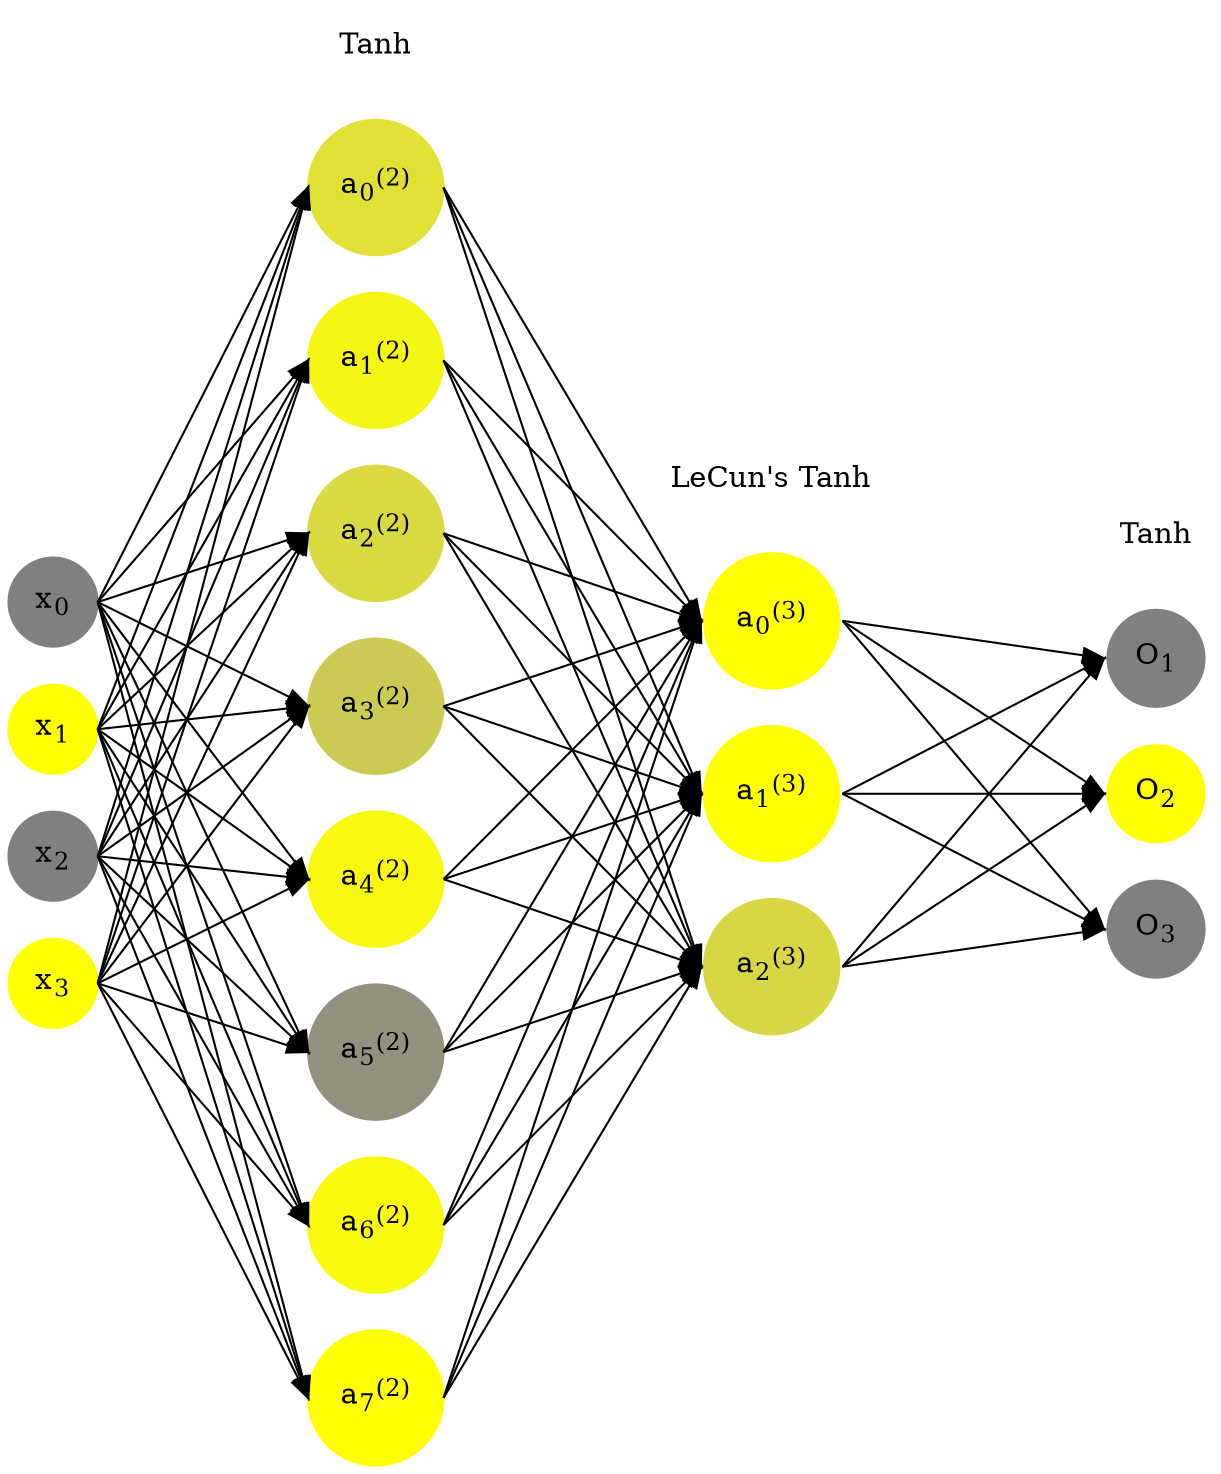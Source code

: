 digraph G {
	rankdir = LR;
	splines=false;
	edge[style=invis];
	ranksep= 1.4;
	{
	node [shape=circle, color="0.1667, 0.0, 0.5", style=filled, fillcolor="0.1667, 0.0, 0.5"];
	x0 [label=<x<sub>0</sub>>];
	}
	{
	node [shape=circle, color="0.1667, 1.0, 1.0", style=filled, fillcolor="0.1667, 1.0, 1.0"];
	x1 [label=<x<sub>1</sub>>];
	}
	{
	node [shape=circle, color="0.1667, 0.0, 0.5", style=filled, fillcolor="0.1667, 0.0, 0.5"];
	x2 [label=<x<sub>2</sub>>];
	}
	{
	node [shape=circle, color="0.1667, 1.0, 1.0", style=filled, fillcolor="0.1667, 1.0, 1.0"];
	x3 [label=<x<sub>3</sub>>];
	}
	{
	node [shape=circle, color="0.1667, 0.765233, 0.882616", style=filled, fillcolor="0.1667, 0.765233, 0.882616"];
	a02 [label=<a<sub>0</sub><sup>(2)</sup>>];
	}
	{
	node [shape=circle, color="0.1667, 0.917425, 0.958712", style=filled, fillcolor="0.1667, 0.917425, 0.958712"];
	a12 [label=<a<sub>1</sub><sup>(2)</sup>>];
	}
	{
	node [shape=circle, color="0.1667, 0.698758, 0.849379", style=filled, fillcolor="0.1667, 0.698758, 0.849379"];
	a22 [label=<a<sub>2</sub><sup>(2)</sup>>];
	}
	{
	node [shape=circle, color="0.1667, 0.588233, 0.794116", style=filled, fillcolor="0.1667, 0.588233, 0.794116"];
	a32 [label=<a<sub>3</sub><sup>(2)</sup>>];
	}
	{
	node [shape=circle, color="0.1667, 0.933161, 0.966581", style=filled, fillcolor="0.1667, 0.933161, 0.966581"];
	a42 [label=<a<sub>4</sub><sup>(2)</sup>>];
	}
	{
	node [shape=circle, color="0.1667, 0.139023, 0.569511", style=filled, fillcolor="0.1667, 0.139023, 0.569511"];
	a52 [label=<a<sub>5</sub><sup>(2)</sup>>];
	}
	{
	node [shape=circle, color="0.1667, 0.952077, 0.976038", style=filled, fillcolor="0.1667, 0.952077, 0.976038"];
	a62 [label=<a<sub>6</sub><sup>(2)</sup>>];
	}
	{
	node [shape=circle, color="0.1667, 0.999608, 0.999804", style=filled, fillcolor="0.1667, 0.999608, 0.999804"];
	a72 [label=<a<sub>7</sub><sup>(2)</sup>>];
	}
	{
	node [shape=circle, color="0.1667, 1.392233, 1.196117", style=filled, fillcolor="0.1667, 1.392233, 1.196117"];
	a03 [label=<a<sub>0</sub><sup>(3)</sup>>];
	}
	{
	node [shape=circle, color="0.1667, 1.369585, 1.184793", style=filled, fillcolor="0.1667, 1.369585, 1.184793"];
	a13 [label=<a<sub>1</sub><sup>(3)</sup>>];
	}
	{
	node [shape=circle, color="0.1667, 0.681485, 0.840743", style=filled, fillcolor="0.1667, 0.681485, 0.840743"];
	a23 [label=<a<sub>2</sub><sup>(3)</sup>>];
	}
	{
	node [shape=circle, color="0.1667, 0.0, 0.5", style=filled, fillcolor="0.1667, 0.0, 0.5"];
	O1 [label=<O<sub>1</sub>>];
	}
	{
	node [shape=circle, color="0.1667, 1.0, 1.0", style=filled, fillcolor="0.1667, 1.0, 1.0"];
	O2 [label=<O<sub>2</sub>>];
	}
	{
	node [shape=circle, color="0.1667, 0.0, 0.5", style=filled, fillcolor="0.1667, 0.0, 0.5"];
	O3 [label=<O<sub>3</sub>>];
	}
	{
	rank=same;
	x0->x1->x2->x3;
	}
	{
	rank=same;
	a02->a12->a22->a32->a42->a52->a62->a72;
	}
	{
	rank=same;
	a03->a13->a23;
	}
	{
	rank=same;
	O1->O2->O3;
	}
	l1 [shape=plaintext,label="Tanh"];
	l1->a02;
	{rank=same; l1;a02};
	l2 [shape=plaintext,label="LeCun's Tanh"];
	l2->a03;
	{rank=same; l2;a03};
	l3 [shape=plaintext,label="Tanh"];
	l3->O1;
	{rank=same; l3;O1};
edge[style=solid, tailport=e, headport=w];
	{x0;x1;x2;x3} -> {a02;a12;a22;a32;a42;a52;a62;a72};
	{a02;a12;a22;a32;a42;a52;a62;a72} -> {a03;a13;a23};
	{a03;a13;a23} -> {O1,O2,O3};
}